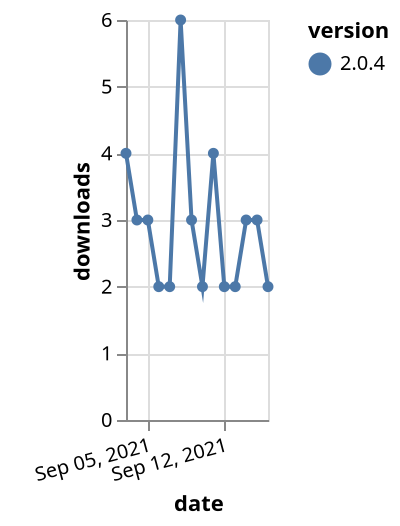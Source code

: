 {"$schema": "https://vega.github.io/schema/vega-lite/v5.json", "description": "A simple bar chart with embedded data.", "data": {"values": [{"date": "2021-09-03", "total": 4495, "delta": 4, "version": "2.0.4"}, {"date": "2021-09-04", "total": 4498, "delta": 3, "version": "2.0.4"}, {"date": "2021-09-05", "total": 4501, "delta": 3, "version": "2.0.4"}, {"date": "2021-09-06", "total": 4503, "delta": 2, "version": "2.0.4"}, {"date": "2021-09-07", "total": 4505, "delta": 2, "version": "2.0.4"}, {"date": "2021-09-08", "total": 4511, "delta": 6, "version": "2.0.4"}, {"date": "2021-09-09", "total": 4514, "delta": 3, "version": "2.0.4"}, {"date": "2021-09-10", "total": 4516, "delta": 2, "version": "2.0.4"}, {"date": "2021-09-11", "total": 4520, "delta": 4, "version": "2.0.4"}, {"date": "2021-09-12", "total": 4522, "delta": 2, "version": "2.0.4"}, {"date": "2021-09-13", "total": 4524, "delta": 2, "version": "2.0.4"}, {"date": "2021-09-14", "total": 4527, "delta": 3, "version": "2.0.4"}, {"date": "2021-09-15", "total": 4530, "delta": 3, "version": "2.0.4"}, {"date": "2021-09-16", "total": 4532, "delta": 2, "version": "2.0.4"}]}, "width": "container", "mark": {"type": "line", "point": {"filled": true}}, "encoding": {"x": {"field": "date", "type": "temporal", "timeUnit": "yearmonthdate", "title": "date", "axis": {"labelAngle": -15}}, "y": {"field": "delta", "type": "quantitative", "title": "downloads"}, "color": {"field": "version", "type": "nominal"}, "tooltip": {"field": "delta"}}}